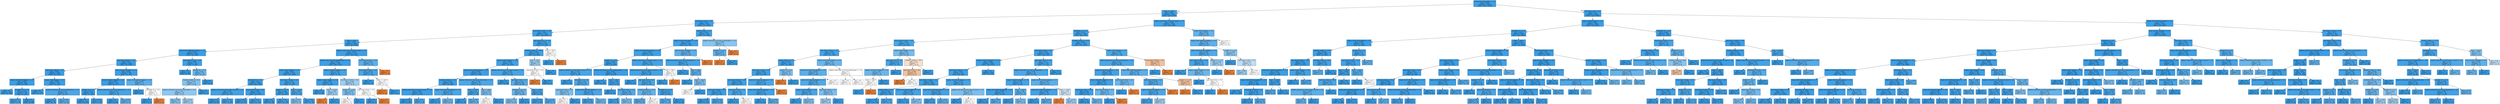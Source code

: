 digraph Tree {
node [shape=box, style="filled", color="black"] ;
0 [label="assessment_type_CMA <= 0.5\ngini = 0.039\nsamples = 13698\nvalue = [272, 13426]", fillcolor="#399de5fa"] ;
1 [label="date <= 145.0\ngini = 0.053\nsamples = 5077\nvalue = [139, 4938]", fillcolor="#399de5f8"] ;
0 -> 1 [labeldistance=2.5, labelangle=45, headlabel="True"] ;
2 [label="imd_band_0-10% <= 0.5\ngini = 0.04\nsamples = 3521\nvalue = [71, 3450]", fillcolor="#399de5fa"] ;
1 -> 2 ;
3 [label="imd_band_10-20% <= 0.5\ngini = 0.034\nsamples = 3118\nvalue = [54, 3064]", fillcolor="#399de5fb"] ;
2 -> 3 ;
4 [label="date <= 89.0\ngini = 0.027\nsamples = 2672\nvalue = [37, 2635]", fillcolor="#399de5fb"] ;
3 -> 4 ;
5 [label="region_West Midlands Region <= 0.5\ngini = 0.013\nsamples = 1357\nvalue = [9, 1348]", fillcolor="#399de5fd"] ;
4 -> 5 ;
6 [label="imd_band_30-40% <= 0.5\ngini = 0.01\nsamples = 1256\nvalue = [6, 1250]", fillcolor="#399de5fe"] ;
5 -> 6 ;
7 [label="imd_band_70-80% <= 0.5\ngini = 0.006\nsamples = 1076\nvalue = [3, 1073]", fillcolor="#399de5fe"] ;
6 -> 7 ;
8 [label="region_South West Region <= 0.5\ngini = 0.002\nsamples = 940\nvalue = [1, 939]", fillcolor="#399de5ff"] ;
7 -> 8 ;
9 [label="gini = 0.0\nsamples = 836\nvalue = [0, 836]", fillcolor="#399de5ff"] ;
8 -> 9 ;
10 [label="disability_N <= 0.5\ngini = 0.019\nsamples = 104\nvalue = [1, 103]", fillcolor="#399de5fd"] ;
8 -> 10 ;
11 [label="gini = 0.117\nsamples = 16\nvalue = [1, 15]", fillcolor="#399de5ee"] ;
10 -> 11 ;
12 [label="gini = 0.0\nsamples = 88\nvalue = [0, 88]", fillcolor="#399de5ff"] ;
10 -> 12 ;
13 [label="region_South Region <= 0.5\ngini = 0.029\nsamples = 136\nvalue = [2, 134]", fillcolor="#399de5fb"] ;
7 -> 13 ;
14 [label="gini = 0.0\nsamples = 111\nvalue = [0, 111]", fillcolor="#399de5ff"] ;
13 -> 14 ;
15 [label="highest_education_A Level or Equivalent <= 0.5\ngini = 0.147\nsamples = 25\nvalue = [2, 23]", fillcolor="#399de5e9"] ;
13 -> 15 ;
16 [label="gini = 0.0\nsamples = 11\nvalue = [0, 11]", fillcolor="#399de5ff"] ;
15 -> 16 ;
17 [label="gini = 0.245\nsamples = 14\nvalue = [2, 12]", fillcolor="#399de5d4"] ;
15 -> 17 ;
18 [label="num_of_prev_attempts <= 0.5\ngini = 0.033\nsamples = 180\nvalue = [3, 177]", fillcolor="#399de5fb"] ;
6 -> 18 ;
19 [label="region_Yorkshire Region <= 0.5\ngini = 0.023\nsamples = 173\nvalue = [2, 171]", fillcolor="#399de5fc"] ;
18 -> 19 ;
20 [label="gender_M <= 0.5\ngini = 0.013\nsamples = 157\nvalue = [1, 156]", fillcolor="#399de5fd"] ;
19 -> 20 ;
21 [label="gini = 0.0\nsamples = 127\nvalue = [0, 127]", fillcolor="#399de5ff"] ;
20 -> 21 ;
22 [label="gini = 0.064\nsamples = 30\nvalue = [1, 29]", fillcolor="#399de5f6"] ;
20 -> 22 ;
23 [label="highest_education_A Level or Equivalent <= 0.5\ngini = 0.117\nsamples = 16\nvalue = [1, 15]", fillcolor="#399de5ee"] ;
19 -> 23 ;
24 [label="gini = 0.0\nsamples = 10\nvalue = [0, 10]", fillcolor="#399de5ff"] ;
23 -> 24 ;
25 [label="gini = 0.278\nsamples = 6\nvalue = [1, 5]", fillcolor="#399de5cc"] ;
23 -> 25 ;
26 [label="region_East Anglian Region <= 0.5\ngini = 0.245\nsamples = 7\nvalue = [1, 6]", fillcolor="#399de5d4"] ;
18 -> 26 ;
27 [label="gini = 0.0\nsamples = 5\nvalue = [0, 5]", fillcolor="#399de5ff"] ;
26 -> 27 ;
28 [label="disability_N <= 0.5\ngini = 0.5\nsamples = 2\nvalue = [1, 1]", fillcolor="#e5813900"] ;
26 -> 28 ;
29 [label="gini = 0.0\nsamples = 1\nvalue = [0, 1]", fillcolor="#399de5ff"] ;
28 -> 29 ;
30 [label="gini = 0.0\nsamples = 1\nvalue = [1, 0]", fillcolor="#e58139ff"] ;
28 -> 30 ;
31 [label="imd_band_20-30% <= 0.5\ngini = 0.058\nsamples = 101\nvalue = [3, 98]", fillcolor="#399de5f7"] ;
5 -> 31 ;
32 [label="gini = 0.0\nsamples = 86\nvalue = [0, 86]", fillcolor="#399de5ff"] ;
31 -> 32 ;
33 [label="gender_M <= 0.5\ngini = 0.32\nsamples = 15\nvalue = [3, 12]", fillcolor="#399de5bf"] ;
31 -> 33 ;
34 [label="studied_credits <= 60.0\ngini = 0.397\nsamples = 11\nvalue = [3, 8]", fillcolor="#399de59f"] ;
33 -> 34 ;
35 [label="highest_education_A Level or Equivalent <= 0.5\ngini = 0.42\nsamples = 10\nvalue = [3, 7]", fillcolor="#399de592"] ;
34 -> 35 ;
36 [label="gini = 0.408\nsamples = 7\nvalue = [2, 5]", fillcolor="#399de599"] ;
35 -> 36 ;
37 [label="gini = 0.444\nsamples = 3\nvalue = [1, 2]", fillcolor="#399de57f"] ;
35 -> 37 ;
38 [label="gini = 0.0\nsamples = 1\nvalue = [0, 1]", fillcolor="#399de5ff"] ;
34 -> 38 ;
39 [label="gini = 0.0\nsamples = 4\nvalue = [0, 4]", fillcolor="#399de5ff"] ;
33 -> 39 ;
40 [label="highest_education_No Formal quals <= 0.5\ngini = 0.042\nsamples = 1315\nvalue = [28, 1287]", fillcolor="#399de5f9"] ;
4 -> 40 ;
41 [label="highest_education_HE Qualification <= 0.5\ngini = 0.039\nsamples = 1301\nvalue = [26, 1275]", fillcolor="#399de5fa"] ;
40 -> 41 ;
42 [label="region_South Region <= 0.5\ngini = 0.036\nsamples = 1246\nvalue = [23, 1223]", fillcolor="#399de5fa"] ;
41 -> 42 ;
43 [label="disability_N <= 0.5\ngini = 0.03\nsamples = 1056\nvalue = [16, 1040]", fillcolor="#399de5fb"] ;
42 -> 43 ;
44 [label="highest_education_Lower Than A Level <= 0.5\ngini = 0.08\nsamples = 143\nvalue = [6, 137]", fillcolor="#399de5f4"] ;
43 -> 44 ;
45 [label="gini = 0.0\nsamples = 42\nvalue = [0, 42]", fillcolor="#399de5ff"] ;
44 -> 45 ;
46 [label="gini = 0.112\nsamples = 101\nvalue = [6, 95]", fillcolor="#399de5ef"] ;
44 -> 46 ;
47 [label="imd_band_60-70% <= 0.5\ngini = 0.022\nsamples = 913\nvalue = [10, 903]", fillcolor="#399de5fc"] ;
43 -> 47 ;
48 [label="gini = 0.013\nsamples = 776\nvalue = [5, 771]", fillcolor="#399de5fd"] ;
47 -> 48 ;
49 [label="gini = 0.07\nsamples = 137\nvalue = [5, 132]", fillcolor="#399de5f5"] ;
47 -> 49 ;
50 [label="imd_band_70-80% <= 0.5\ngini = 0.071\nsamples = 190\nvalue = [7, 183]", fillcolor="#399de5f5"] ;
42 -> 50 ;
51 [label="gender_F <= 0.5\ngini = 0.058\nsamples = 166\nvalue = [5, 161]", fillcolor="#399de5f7"] ;
50 -> 51 ;
52 [label="gini = 0.0\nsamples = 28\nvalue = [0, 28]", fillcolor="#399de5ff"] ;
51 -> 52 ;
53 [label="gini = 0.07\nsamples = 138\nvalue = [5, 133]", fillcolor="#399de5f5"] ;
51 -> 53 ;
54 [label="date <= 120.5\ngini = 0.153\nsamples = 24\nvalue = [2, 22]", fillcolor="#399de5e8"] ;
50 -> 54 ;
55 [label="gini = 0.375\nsamples = 4\nvalue = [1, 3]", fillcolor="#399de5aa"] ;
54 -> 55 ;
56 [label="gini = 0.095\nsamples = 20\nvalue = [1, 19]", fillcolor="#399de5f2"] ;
54 -> 56 ;
57 [label="region_Yorkshire Region <= 0.5\ngini = 0.103\nsamples = 55\nvalue = [3, 52]", fillcolor="#399de5f0"] ;
41 -> 57 ;
58 [label="region_London Region <= 0.5\ngini = 0.04\nsamples = 49\nvalue = [1, 48]", fillcolor="#399de5fa"] ;
57 -> 58 ;
59 [label="gini = 0.0\nsamples = 46\nvalue = [0, 46]", fillcolor="#399de5ff"] ;
58 -> 59 ;
60 [label="date <= 120.5\ngini = 0.444\nsamples = 3\nvalue = [1, 2]", fillcolor="#399de57f"] ;
58 -> 60 ;
61 [label="gini = 0.0\nsamples = 1\nvalue = [1, 0]", fillcolor="#e58139ff"] ;
60 -> 61 ;
62 [label="gini = 0.0\nsamples = 2\nvalue = [0, 2]", fillcolor="#399de5ff"] ;
60 -> 62 ;
63 [label="imd_band_30-40% <= 0.5\ngini = 0.444\nsamples = 6\nvalue = [2, 4]", fillcolor="#399de57f"] ;
57 -> 63 ;
64 [label="gender_F <= 0.5\ngini = 0.375\nsamples = 4\nvalue = [1, 3]", fillcolor="#399de5aa"] ;
63 -> 64 ;
65 [label="gini = 0.5\nsamples = 2\nvalue = [1, 1]", fillcolor="#e5813900"] ;
64 -> 65 ;
66 [label="gini = 0.0\nsamples = 2\nvalue = [0, 2]", fillcolor="#399de5ff"] ;
64 -> 66 ;
67 [label="age_band_35-55 <= 0.5\ngini = 0.5\nsamples = 2\nvalue = [1, 1]", fillcolor="#e5813900"] ;
63 -> 67 ;
68 [label="gini = 0.0\nsamples = 1\nvalue = [0, 1]", fillcolor="#399de5ff"] ;
67 -> 68 ;
69 [label="gini = 0.0\nsamples = 1\nvalue = [1, 0]", fillcolor="#e58139ff"] ;
67 -> 69 ;
70 [label="imd_band_40-50% <= 0.5\ngini = 0.245\nsamples = 14\nvalue = [2, 12]", fillcolor="#399de5d4"] ;
40 -> 70 ;
71 [label="imd_band_50-60% <= 0.5\ngini = 0.142\nsamples = 13\nvalue = [1, 12]", fillcolor="#399de5ea"] ;
70 -> 71 ;
72 [label="gini = 0.0\nsamples = 11\nvalue = [0, 11]", fillcolor="#399de5ff"] ;
71 -> 72 ;
73 [label="date <= 120.5\ngini = 0.5\nsamples = 2\nvalue = [1, 1]", fillcolor="#e5813900"] ;
71 -> 73 ;
74 [label="gini = 0.0\nsamples = 1\nvalue = [1, 0]", fillcolor="#e58139ff"] ;
73 -> 74 ;
75 [label="gini = 0.0\nsamples = 1\nvalue = [0, 1]", fillcolor="#399de5ff"] ;
73 -> 75 ;
76 [label="gini = 0.0\nsamples = 1\nvalue = [1, 0]", fillcolor="#e58139ff"] ;
70 -> 76 ;
77 [label="age_band_55<= <= 0.5\ngini = 0.073\nsamples = 446\nvalue = [17, 429]", fillcolor="#399de5f5"] ;
3 -> 77 ;
78 [label="studied_credits <= 120.0\ngini = 0.069\nsamples = 444\nvalue = [16, 428]", fillcolor="#399de5f5"] ;
77 -> 78 ;
79 [label="region_London Region <= 0.5\ngini = 0.066\nsamples = 441\nvalue = [15, 426]", fillcolor="#399de5f6"] ;
78 -> 79 ;
80 [label="region_East Anglian Region <= 0.5\ngini = 0.042\nsamples = 323\nvalue = [7, 316]", fillcolor="#399de5f9"] ;
79 -> 80 ;
81 [label="studied_credits <= 37.5\ngini = 0.033\nsamples = 300\nvalue = [5, 295]", fillcolor="#399de5fb"] ;
80 -> 81 ;
82 [label="highest_education_No Formal quals <= 0.5\ngini = 0.022\nsamples = 273\nvalue = [3, 270]", fillcolor="#399de5fc"] ;
81 -> 82 ;
83 [label="gini = 0.015\nsamples = 263\nvalue = [2, 261]", fillcolor="#399de5fd"] ;
82 -> 83 ;
84 [label="gini = 0.18\nsamples = 10\nvalue = [1, 9]", fillcolor="#399de5e3"] ;
82 -> 84 ;
85 [label="region_North Western Region <= 0.5\ngini = 0.137\nsamples = 27\nvalue = [2, 25]", fillcolor="#399de5eb"] ;
81 -> 85 ;
86 [label="gini = 0.0\nsamples = 17\nvalue = [0, 17]", fillcolor="#399de5ff"] ;
85 -> 86 ;
87 [label="gini = 0.32\nsamples = 10\nvalue = [2, 8]", fillcolor="#399de5bf"] ;
85 -> 87 ;
88 [label="highest_education_A Level or Equivalent <= 0.5\ngini = 0.159\nsamples = 23\nvalue = [2, 21]", fillcolor="#399de5e7"] ;
80 -> 88 ;
89 [label="date <= 120.5\ngini = 0.1\nsamples = 19\nvalue = [1, 18]", fillcolor="#399de5f1"] ;
88 -> 89 ;
90 [label="gini = 0.0\nsamples = 13\nvalue = [0, 13]", fillcolor="#399de5ff"] ;
89 -> 90 ;
91 [label="gini = 0.278\nsamples = 6\nvalue = [1, 5]", fillcolor="#399de5cc"] ;
89 -> 91 ;
92 [label="date <= 89.0\ngini = 0.375\nsamples = 4\nvalue = [1, 3]", fillcolor="#399de5aa"] ;
88 -> 92 ;
93 [label="gini = 0.5\nsamples = 2\nvalue = [1, 1]", fillcolor="#e5813900"] ;
92 -> 93 ;
94 [label="gini = 0.0\nsamples = 2\nvalue = [0, 2]", fillcolor="#399de5ff"] ;
92 -> 94 ;
95 [label="highest_education_Lower Than A Level <= 0.5\ngini = 0.126\nsamples = 118\nvalue = [8, 110]", fillcolor="#399de5ec"] ;
79 -> 95 ;
96 [label="gini = 0.0\nsamples = 52\nvalue = [0, 52]", fillcolor="#399de5ff"] ;
95 -> 96 ;
97 [label="age_band_0-35 <= 0.5\ngini = 0.213\nsamples = 66\nvalue = [8, 58]", fillcolor="#399de5dc"] ;
95 -> 97 ;
98 [label="disability_Y <= 0.5\ngini = 0.305\nsamples = 32\nvalue = [6, 26]", fillcolor="#399de5c4"] ;
97 -> 98 ;
99 [label="gini = 0.375\nsamples = 24\nvalue = [6, 18]", fillcolor="#399de5aa"] ;
98 -> 99 ;
100 [label="gini = 0.0\nsamples = 8\nvalue = [0, 8]", fillcolor="#399de5ff"] ;
98 -> 100 ;
101 [label="date <= 120.5\ngini = 0.111\nsamples = 34\nvalue = [2, 32]", fillcolor="#399de5ef"] ;
97 -> 101 ;
102 [label="gini = 0.074\nsamples = 26\nvalue = [1, 25]", fillcolor="#399de5f5"] ;
101 -> 102 ;
103 [label="gini = 0.219\nsamples = 8\nvalue = [1, 7]", fillcolor="#399de5db"] ;
101 -> 103 ;
104 [label="date <= 92.5\ngini = 0.444\nsamples = 3\nvalue = [1, 2]", fillcolor="#399de57f"] ;
78 -> 104 ;
105 [label="age_band_35-55 <= 0.5\ngini = 0.5\nsamples = 2\nvalue = [1, 1]", fillcolor="#e5813900"] ;
104 -> 105 ;
106 [label="gini = 0.0\nsamples = 1\nvalue = [1, 0]", fillcolor="#e58139ff"] ;
105 -> 106 ;
107 [label="gini = 0.0\nsamples = 1\nvalue = [0, 1]", fillcolor="#399de5ff"] ;
105 -> 107 ;
108 [label="gini = 0.0\nsamples = 1\nvalue = [0, 1]", fillcolor="#399de5ff"] ;
104 -> 108 ;
109 [label="date <= 92.5\ngini = 0.5\nsamples = 2\nvalue = [1, 1]", fillcolor="#e5813900"] ;
77 -> 109 ;
110 [label="gini = 0.0\nsamples = 1\nvalue = [0, 1]", fillcolor="#399de5ff"] ;
109 -> 110 ;
111 [label="gini = 0.0\nsamples = 1\nvalue = [1, 0]", fillcolor="#e58139ff"] ;
109 -> 111 ;
112 [label="region_Wales <= 0.5\ngini = 0.081\nsamples = 403\nvalue = [17, 386]", fillcolor="#399de5f4"] ;
2 -> 112 ;
113 [label="region_South West Region <= 0.5\ngini = 0.073\nsamples = 396\nvalue = [15, 381]", fillcolor="#399de5f5"] ;
112 -> 113 ;
114 [label="region_North Western Region <= 0.5\ngini = 0.062\nsamples = 377\nvalue = [12, 365]", fillcolor="#399de5f7"] ;
113 -> 114 ;
115 [label="gender_F <= 0.5\ngini = 0.043\nsamples = 271\nvalue = [6, 265]", fillcolor="#399de5f9"] ;
114 -> 115 ;
116 [label="highest_education_Lower Than A Level <= 0.5\ngini = 0.115\nsamples = 49\nvalue = [3, 46]", fillcolor="#399de5ee"] ;
115 -> 116 ;
117 [label="gini = 0.0\nsamples = 19\nvalue = [0, 19]", fillcolor="#399de5ff"] ;
116 -> 117 ;
118 [label="disability_N <= 0.5\ngini = 0.18\nsamples = 30\nvalue = [3, 27]", fillcolor="#399de5e3"] ;
116 -> 118 ;
119 [label="age_band_35-55 <= 0.5\ngini = 0.375\nsamples = 4\nvalue = [1, 3]", fillcolor="#399de5aa"] ;
118 -> 119 ;
120 [label="gini = 0.5\nsamples = 2\nvalue = [1, 1]", fillcolor="#e5813900"] ;
119 -> 120 ;
121 [label="gini = 0.0\nsamples = 2\nvalue = [0, 2]", fillcolor="#399de5ff"] ;
119 -> 121 ;
122 [label="region_West Midlands Region <= 0.5\ngini = 0.142\nsamples = 26\nvalue = [2, 24]", fillcolor="#399de5ea"] ;
118 -> 122 ;
123 [label="gini = 0.091\nsamples = 21\nvalue = [1, 20]", fillcolor="#399de5f2"] ;
122 -> 123 ;
124 [label="gini = 0.32\nsamples = 5\nvalue = [1, 4]", fillcolor="#399de5bf"] ;
122 -> 124 ;
125 [label="highest_education_A Level or Equivalent <= 0.5\ngini = 0.027\nsamples = 222\nvalue = [3, 219]", fillcolor="#399de5fc"] ;
115 -> 125 ;
126 [label="gini = 0.0\nsamples = 161\nvalue = [0, 161]", fillcolor="#399de5ff"] ;
125 -> 126 ;
127 [label="date <= 89.0\ngini = 0.094\nsamples = 61\nvalue = [3, 58]", fillcolor="#399de5f2"] ;
125 -> 127 ;
128 [label="gini = 0.0\nsamples = 33\nvalue = [0, 33]", fillcolor="#399de5ff"] ;
127 -> 128 ;
129 [label="age_band_35-55 <= 0.5\ngini = 0.191\nsamples = 28\nvalue = [3, 25]", fillcolor="#399de5e0"] ;
127 -> 129 ;
130 [label="gini = 0.095\nsamples = 20\nvalue = [1, 19]", fillcolor="#399de5f2"] ;
129 -> 130 ;
131 [label="gini = 0.375\nsamples = 8\nvalue = [2, 6]", fillcolor="#399de5aa"] ;
129 -> 131 ;
132 [label="highest_education_No Formal quals <= 0.5\ngini = 0.107\nsamples = 106\nvalue = [6, 100]", fillcolor="#399de5f0"] ;
114 -> 132 ;
133 [label="highest_education_Lower Than A Level <= 0.5\ngini = 0.092\nsamples = 104\nvalue = [5, 99]", fillcolor="#399de5f2"] ;
132 -> 133 ;
134 [label="gini = 0.0\nsamples = 37\nvalue = [0, 37]", fillcolor="#399de5ff"] ;
133 -> 134 ;
135 [label="age_band_0-35 <= 0.5\ngini = 0.138\nsamples = 67\nvalue = [5, 62]", fillcolor="#399de5ea"] ;
133 -> 135 ;
136 [label="studied_credits <= 75.0\ngini = 0.291\nsamples = 17\nvalue = [3, 14]", fillcolor="#399de5c8"] ;
135 -> 136 ;
137 [label="gini = 0.231\nsamples = 15\nvalue = [2, 13]", fillcolor="#399de5d8"] ;
136 -> 137 ;
138 [label="gini = 0.5\nsamples = 2\nvalue = [1, 1]", fillcolor="#e5813900"] ;
136 -> 138 ;
139 [label="disability_N <= 0.5\ngini = 0.077\nsamples = 50\nvalue = [2, 48]", fillcolor="#399de5f4"] ;
135 -> 139 ;
140 [label="gini = 0.245\nsamples = 14\nvalue = [2, 12]", fillcolor="#399de5d4"] ;
139 -> 140 ;
141 [label="gini = 0.0\nsamples = 36\nvalue = [0, 36]", fillcolor="#399de5ff"] ;
139 -> 141 ;
142 [label="date <= 89.0\ngini = 0.5\nsamples = 2\nvalue = [1, 1]", fillcolor="#e5813900"] ;
132 -> 142 ;
143 [label="gini = 0.0\nsamples = 1\nvalue = [0, 1]", fillcolor="#399de5ff"] ;
142 -> 143 ;
144 [label="gini = 0.0\nsamples = 1\nvalue = [1, 0]", fillcolor="#e58139ff"] ;
142 -> 144 ;
145 [label="num_of_prev_attempts <= 0.5\ngini = 0.266\nsamples = 19\nvalue = [3, 16]", fillcolor="#399de5cf"] ;
113 -> 145 ;
146 [label="highest_education_A Level or Equivalent <= 0.5\ngini = 0.111\nsamples = 17\nvalue = [1, 16]", fillcolor="#399de5ef"] ;
145 -> 146 ;
147 [label="gini = 0.0\nsamples = 11\nvalue = [0, 11]", fillcolor="#399de5ff"] ;
146 -> 147 ;
148 [label="date <= 89.0\ngini = 0.278\nsamples = 6\nvalue = [1, 5]", fillcolor="#399de5cc"] ;
146 -> 148 ;
149 [label="gini = 0.0\nsamples = 2\nvalue = [0, 2]", fillcolor="#399de5ff"] ;
148 -> 149 ;
150 [label="date <= 120.5\ngini = 0.375\nsamples = 4\nvalue = [1, 3]", fillcolor="#399de5aa"] ;
148 -> 150 ;
151 [label="gini = 0.5\nsamples = 2\nvalue = [1, 1]", fillcolor="#e5813900"] ;
150 -> 151 ;
152 [label="gini = 0.0\nsamples = 2\nvalue = [0, 2]", fillcolor="#399de5ff"] ;
150 -> 152 ;
153 [label="gini = 0.0\nsamples = 2\nvalue = [2, 0]", fillcolor="#e58139ff"] ;
145 -> 153 ;
154 [label="highest_education_A Level or Equivalent <= 0.5\ngini = 0.408\nsamples = 7\nvalue = [2, 5]", fillcolor="#399de599"] ;
112 -> 154 ;
155 [label="gender_F <= 0.5\ngini = 0.278\nsamples = 6\nvalue = [1, 5]", fillcolor="#399de5cc"] ;
154 -> 155 ;
156 [label="gini = 0.0\nsamples = 1\nvalue = [1, 0]", fillcolor="#e58139ff"] ;
155 -> 156 ;
157 [label="gini = 0.0\nsamples = 5\nvalue = [0, 5]", fillcolor="#399de5ff"] ;
155 -> 157 ;
158 [label="gini = 0.0\nsamples = 1\nvalue = [1, 0]", fillcolor="#e58139ff"] ;
154 -> 158 ;
159 [label="highest_education_No Formal quals <= 0.5\ngini = 0.084\nsamples = 1556\nvalue = [68, 1488]", fillcolor="#399de5f3"] ;
1 -> 159 ;
160 [label="disability_N <= 0.5\ngini = 0.079\nsamples = 1528\nvalue = [63, 1465]", fillcolor="#399de5f4"] ;
159 -> 160 ;
161 [label="imd_band_90-100% <= 0.5\ngini = 0.136\nsamples = 218\nvalue = [16, 202]", fillcolor="#399de5eb"] ;
160 -> 161 ;
162 [label="imd_band_30-40% <= 0.5\ngini = 0.105\nsamples = 197\nvalue = [11, 186]", fillcolor="#399de5f0"] ;
161 -> 162 ;
163 [label="region_Wales <= 0.5\ngini = 0.067\nsamples = 172\nvalue = [6, 166]", fillcolor="#399de5f6"] ;
162 -> 163 ;
164 [label="imd_band_0-10% <= 0.5\ngini = 0.058\nsamples = 168\nvalue = [5, 163]", fillcolor="#399de5f7"] ;
163 -> 164 ;
165 [label="imd_band_80-90% <= 0.5\ngini = 0.042\nsamples = 140\nvalue = [3, 137]", fillcolor="#399de5f9"] ;
164 -> 165 ;
166 [label="imd_band_70-80% <= 0.5\ngini = 0.031\nsamples = 127\nvalue = [2, 125]", fillcolor="#399de5fb"] ;
165 -> 166 ;
167 [label="gini = 0.018\nsamples = 113\nvalue = [1, 112]", fillcolor="#399de5fd"] ;
166 -> 167 ;
168 [label="gini = 0.133\nsamples = 14\nvalue = [1, 13]", fillcolor="#399de5eb"] ;
166 -> 168 ;
169 [label="age_band_35-55 <= 0.5\ngini = 0.142\nsamples = 13\nvalue = [1, 12]", fillcolor="#399de5ea"] ;
165 -> 169 ;
170 [label="gini = 0.0\nsamples = 11\nvalue = [0, 11]", fillcolor="#399de5ff"] ;
169 -> 170 ;
171 [label="gini = 0.5\nsamples = 2\nvalue = [1, 1]", fillcolor="#e5813900"] ;
169 -> 171 ;
172 [label="region_East Anglian Region <= 0.5\ngini = 0.133\nsamples = 28\nvalue = [2, 26]", fillcolor="#399de5eb"] ;
164 -> 172 ;
173 [label="region_West Midlands Region <= 0.5\ngini = 0.071\nsamples = 27\nvalue = [1, 26]", fillcolor="#399de5f5"] ;
172 -> 173 ;
174 [label="gini = 0.0\nsamples = 20\nvalue = [0, 20]", fillcolor="#399de5ff"] ;
173 -> 174 ;
175 [label="gini = 0.245\nsamples = 7\nvalue = [1, 6]", fillcolor="#399de5d4"] ;
173 -> 175 ;
176 [label="gini = 0.0\nsamples = 1\nvalue = [1, 0]", fillcolor="#e58139ff"] ;
172 -> 176 ;
177 [label="gender_F <= 0.5\ngini = 0.375\nsamples = 4\nvalue = [1, 3]", fillcolor="#399de5aa"] ;
163 -> 177 ;
178 [label="gini = 0.0\nsamples = 1\nvalue = [1, 0]", fillcolor="#e58139ff"] ;
177 -> 178 ;
179 [label="gini = 0.0\nsamples = 3\nvalue = [0, 3]", fillcolor="#399de5ff"] ;
177 -> 179 ;
180 [label="region_South West Region <= 0.5\ngini = 0.32\nsamples = 25\nvalue = [5, 20]", fillcolor="#399de5bf"] ;
162 -> 180 ;
181 [label="region_North Western Region <= 0.5\ngini = 0.245\nsamples = 21\nvalue = [3, 18]", fillcolor="#399de5d4"] ;
180 -> 181 ;
182 [label="region_East Anglian Region <= 0.5\ngini = 0.188\nsamples = 19\nvalue = [2, 17]", fillcolor="#399de5e1"] ;
181 -> 182 ;
183 [label="region_London Region <= 0.5\ngini = 0.124\nsamples = 15\nvalue = [1, 14]", fillcolor="#399de5ed"] ;
182 -> 183 ;
184 [label="gini = 0.0\nsamples = 11\nvalue = [0, 11]", fillcolor="#399de5ff"] ;
183 -> 184 ;
185 [label="gini = 0.375\nsamples = 4\nvalue = [1, 3]", fillcolor="#399de5aa"] ;
183 -> 185 ;
186 [label="age_band_35-55 <= 0.5\ngini = 0.375\nsamples = 4\nvalue = [1, 3]", fillcolor="#399de5aa"] ;
182 -> 186 ;
187 [label="gini = 0.444\nsamples = 3\nvalue = [1, 2]", fillcolor="#399de57f"] ;
186 -> 187 ;
188 [label="gini = 0.0\nsamples = 1\nvalue = [0, 1]", fillcolor="#399de5ff"] ;
186 -> 188 ;
189 [label="gini = 0.5\nsamples = 2\nvalue = [1, 1]", fillcolor="#e5813900"] ;
181 -> 189 ;
190 [label="highest_education_A Level or Equivalent <= 0.5\ngini = 0.5\nsamples = 4\nvalue = [2, 2]", fillcolor="#e5813900"] ;
180 -> 190 ;
191 [label="gini = 0.5\nsamples = 2\nvalue = [1, 1]", fillcolor="#e5813900"] ;
190 -> 191 ;
192 [label="gini = 0.5\nsamples = 2\nvalue = [1, 1]", fillcolor="#e5813900"] ;
190 -> 192 ;
193 [label="region_South Region <= 0.5\ngini = 0.363\nsamples = 21\nvalue = [5, 16]", fillcolor="#399de5af"] ;
161 -> 193 ;
194 [label="age_band_0-35 <= 0.5\ngini = 0.133\nsamples = 14\nvalue = [1, 13]", fillcolor="#399de5eb"] ;
193 -> 194 ;
195 [label="region_South East Region <= 0.5\ngini = 0.32\nsamples = 5\nvalue = [1, 4]", fillcolor="#399de5bf"] ;
194 -> 195 ;
196 [label="date <= 169.5\ngini = 0.5\nsamples = 2\nvalue = [1, 1]", fillcolor="#e5813900"] ;
195 -> 196 ;
197 [label="gini = 0.0\nsamples = 1\nvalue = [0, 1]", fillcolor="#399de5ff"] ;
196 -> 197 ;
198 [label="gini = 0.0\nsamples = 1\nvalue = [1, 0]", fillcolor="#e58139ff"] ;
196 -> 198 ;
199 [label="gini = 0.0\nsamples = 3\nvalue = [0, 3]", fillcolor="#399de5ff"] ;
195 -> 199 ;
200 [label="gini = 0.0\nsamples = 9\nvalue = [0, 9]", fillcolor="#399de5ff"] ;
194 -> 200 ;
201 [label="studied_credits <= 35.0\ngini = 0.49\nsamples = 7\nvalue = [4, 3]", fillcolor="#e5813940"] ;
193 -> 201 ;
202 [label="age_band_35-55 <= 0.5\ngini = 0.444\nsamples = 6\nvalue = [4, 2]", fillcolor="#e581397f"] ;
201 -> 202 ;
203 [label="gini = 0.0\nsamples = 2\nvalue = [2, 0]", fillcolor="#e58139ff"] ;
202 -> 203 ;
204 [label="gini = 0.5\nsamples = 4\nvalue = [2, 2]", fillcolor="#e5813900"] ;
202 -> 204 ;
205 [label="gini = 0.0\nsamples = 1\nvalue = [0, 1]", fillcolor="#399de5ff"] ;
201 -> 205 ;
206 [label="studied_credits <= 37.5\ngini = 0.069\nsamples = 1310\nvalue = [47, 1263]", fillcolor="#399de5f6"] ;
160 -> 206 ;
207 [label="imd_band_0-10% <= 0.5\ngini = 0.058\nsamples = 1199\nvalue = [36, 1163]", fillcolor="#399de5f7"] ;
206 -> 207 ;
208 [label="region_South East Region <= 0.5\ngini = 0.052\nsamples = 1080\nvalue = [29, 1051]", fillcolor="#399de5f8"] ;
207 -> 208 ;
209 [label="imd_band_70-80% <= 0.5\ngini = 0.058\nsamples = 978\nvalue = [29, 949]", fillcolor="#399de5f7"] ;
208 -> 209 ;
210 [label="imd_band_10-20% <= 0.5\ngini = 0.052\nsamples = 890\nvalue = [24, 866]", fillcolor="#399de5f8"] ;
209 -> 210 ;
211 [label="region_Wales <= 0.5\ngini = 0.044\nsamples = 749\nvalue = [17, 732]", fillcolor="#399de5f9"] ;
210 -> 211 ;
212 [label="gini = 0.042\nsamples = 738\nvalue = [16, 722]", fillcolor="#399de5f9"] ;
211 -> 212 ;
213 [label="gini = 0.165\nsamples = 11\nvalue = [1, 10]", fillcolor="#399de5e6"] ;
211 -> 213 ;
214 [label="region_East Anglian Region <= 0.5\ngini = 0.094\nsamples = 141\nvalue = [7, 134]", fillcolor="#399de5f2"] ;
210 -> 214 ;
215 [label="gini = 0.072\nsamples = 134\nvalue = [5, 129]", fillcolor="#399de5f5"] ;
214 -> 215 ;
216 [label="gini = 0.408\nsamples = 7\nvalue = [2, 5]", fillcolor="#399de599"] ;
214 -> 216 ;
217 [label="region_South West Region <= 0.5\ngini = 0.107\nsamples = 88\nvalue = [5, 83]", fillcolor="#399de5f0"] ;
209 -> 217 ;
218 [label="region_East Midlands Region <= 0.5\ngini = 0.091\nsamples = 84\nvalue = [4, 80]", fillcolor="#399de5f2"] ;
217 -> 218 ;
219 [label="gini = 0.055\nsamples = 71\nvalue = [2, 69]", fillcolor="#399de5f8"] ;
218 -> 219 ;
220 [label="gini = 0.26\nsamples = 13\nvalue = [2, 11]", fillcolor="#399de5d1"] ;
218 -> 220 ;
221 [label="highest_education_Lower Than A Level <= 0.5\ngini = 0.375\nsamples = 4\nvalue = [1, 3]", fillcolor="#399de5aa"] ;
217 -> 221 ;
222 [label="gini = 0.0\nsamples = 2\nvalue = [0, 2]", fillcolor="#399de5ff"] ;
221 -> 222 ;
223 [label="gini = 0.5\nsamples = 2\nvalue = [1, 1]", fillcolor="#e5813900"] ;
221 -> 223 ;
224 [label="gini = 0.0\nsamples = 102\nvalue = [0, 102]", fillcolor="#399de5ff"] ;
208 -> 224 ;
225 [label="age_band_35-55 <= 0.5\ngini = 0.111\nsamples = 119\nvalue = [7, 112]", fillcolor="#399de5ef"] ;
207 -> 225 ;
226 [label="highest_education_A Level or Equivalent <= 0.5\ngini = 0.156\nsamples = 82\nvalue = [7, 75]", fillcolor="#399de5e7"] ;
225 -> 226 ;
227 [label="region_Yorkshire Region <= 0.5\ngini = 0.103\nsamples = 55\nvalue = [3, 52]", fillcolor="#399de5f0"] ;
226 -> 227 ;
228 [label="region_West Midlands Region <= 0.5\ngini = 0.046\nsamples = 42\nvalue = [1, 41]", fillcolor="#399de5f9"] ;
227 -> 228 ;
229 [label="gini = 0.0\nsamples = 35\nvalue = [0, 35]", fillcolor="#399de5ff"] ;
228 -> 229 ;
230 [label="gini = 0.245\nsamples = 7\nvalue = [1, 6]", fillcolor="#399de5d4"] ;
228 -> 230 ;
231 [label="date <= 169.5\ngini = 0.26\nsamples = 13\nvalue = [2, 11]", fillcolor="#399de5d1"] ;
227 -> 231 ;
232 [label="gini = 0.0\nsamples = 5\nvalue = [0, 5]", fillcolor="#399de5ff"] ;
231 -> 232 ;
233 [label="gini = 0.375\nsamples = 8\nvalue = [2, 6]", fillcolor="#399de5aa"] ;
231 -> 233 ;
234 [label="region_North Western Region <= 0.5\ngini = 0.252\nsamples = 27\nvalue = [4, 23]", fillcolor="#399de5d3"] ;
226 -> 234 ;
235 [label="region_West Midlands Region <= 0.5\ngini = 0.095\nsamples = 20\nvalue = [1, 19]", fillcolor="#399de5f2"] ;
234 -> 235 ;
236 [label="gini = 0.0\nsamples = 13\nvalue = [0, 13]", fillcolor="#399de5ff"] ;
235 -> 236 ;
237 [label="gini = 0.245\nsamples = 7\nvalue = [1, 6]", fillcolor="#399de5d4"] ;
235 -> 237 ;
238 [label="date <= 169.5\ngini = 0.49\nsamples = 7\nvalue = [3, 4]", fillcolor="#399de540"] ;
234 -> 238 ;
239 [label="gini = 0.0\nsamples = 1\nvalue = [1, 0]", fillcolor="#e58139ff"] ;
238 -> 239 ;
240 [label="gini = 0.444\nsamples = 6\nvalue = [2, 4]", fillcolor="#399de57f"] ;
238 -> 240 ;
241 [label="gini = 0.0\nsamples = 37\nvalue = [0, 37]", fillcolor="#399de5ff"] ;
225 -> 241 ;
242 [label="region_North Region <= 0.5\ngini = 0.179\nsamples = 111\nvalue = [11, 100]", fillcolor="#399de5e3"] ;
206 -> 242 ;
243 [label="highest_education_A Level or Equivalent <= 0.5\ngini = 0.153\nsamples = 108\nvalue = [9, 99]", fillcolor="#399de5e8"] ;
242 -> 243 ;
244 [label="region_South East Region <= 0.5\ngini = 0.084\nsamples = 68\nvalue = [3, 65]", fillcolor="#399de5f3"] ;
243 -> 244 ;
245 [label="region_Yorkshire Region <= 0.5\ngini = 0.061\nsamples = 63\nvalue = [2, 61]", fillcolor="#399de5f7"] ;
244 -> 245 ;
246 [label="imd_band_0-10% <= 0.5\ngini = 0.034\nsamples = 58\nvalue = [1, 57]", fillcolor="#399de5fb"] ;
245 -> 246 ;
247 [label="gini = 0.0\nsamples = 53\nvalue = [0, 53]", fillcolor="#399de5ff"] ;
246 -> 247 ;
248 [label="gini = 0.32\nsamples = 5\nvalue = [1, 4]", fillcolor="#399de5bf"] ;
246 -> 248 ;
249 [label="imd_band_40-50% <= 0.5\ngini = 0.32\nsamples = 5\nvalue = [1, 4]", fillcolor="#399de5bf"] ;
245 -> 249 ;
250 [label="gini = 0.0\nsamples = 4\nvalue = [0, 4]", fillcolor="#399de5ff"] ;
249 -> 250 ;
251 [label="gini = 0.0\nsamples = 1\nvalue = [1, 0]", fillcolor="#e58139ff"] ;
249 -> 251 ;
252 [label="imd_band_60-70% <= 0.5\ngini = 0.32\nsamples = 5\nvalue = [1, 4]", fillcolor="#399de5bf"] ;
244 -> 252 ;
253 [label="gini = 0.0\nsamples = 4\nvalue = [0, 4]", fillcolor="#399de5ff"] ;
252 -> 253 ;
254 [label="gini = 0.0\nsamples = 1\nvalue = [1, 0]", fillcolor="#e58139ff"] ;
252 -> 254 ;
255 [label="region_West Midlands Region <= 0.5\ngini = 0.255\nsamples = 40\nvalue = [6, 34]", fillcolor="#399de5d2"] ;
243 -> 255 ;
256 [label="imd_band_20-30% <= 0.5\ngini = 0.193\nsamples = 37\nvalue = [4, 33]", fillcolor="#399de5e0"] ;
255 -> 256 ;
257 [label="region_South West Region <= 0.5\ngini = 0.153\nsamples = 36\nvalue = [3, 33]", fillcolor="#399de5e8"] ;
256 -> 257 ;
258 [label="gini = 0.114\nsamples = 33\nvalue = [2, 31]", fillcolor="#399de5ef"] ;
257 -> 258 ;
259 [label="gini = 0.444\nsamples = 3\nvalue = [1, 2]", fillcolor="#399de57f"] ;
257 -> 259 ;
260 [label="gini = 0.0\nsamples = 1\nvalue = [1, 0]", fillcolor="#e58139ff"] ;
256 -> 260 ;
261 [label="gender_F <= 0.5\ngini = 0.444\nsamples = 3\nvalue = [2, 1]", fillcolor="#e581397f"] ;
255 -> 261 ;
262 [label="gini = 0.0\nsamples = 2\nvalue = [2, 0]", fillcolor="#e58139ff"] ;
261 -> 262 ;
263 [label="gini = 0.0\nsamples = 1\nvalue = [0, 1]", fillcolor="#399de5ff"] ;
261 -> 263 ;
264 [label="imd_band_30-40% <= 0.5\ngini = 0.444\nsamples = 3\nvalue = [2, 1]", fillcolor="#e581397f"] ;
242 -> 264 ;
265 [label="gini = 0.0\nsamples = 1\nvalue = [0, 1]", fillcolor="#399de5ff"] ;
264 -> 265 ;
266 [label="gini = 0.0\nsamples = 2\nvalue = [2, 0]", fillcolor="#e58139ff"] ;
264 -> 266 ;
267 [label="region_North Region <= 0.5\ngini = 0.293\nsamples = 28\nvalue = [5, 23]", fillcolor="#399de5c8"] ;
159 -> 267 ;
268 [label="region_West Midlands Region <= 0.5\ngini = 0.26\nsamples = 26\nvalue = [4, 22]", fillcolor="#399de5d1"] ;
267 -> 268 ;
269 [label="region_North Western Region <= 0.5\ngini = 0.188\nsamples = 19\nvalue = [2, 17]", fillcolor="#399de5e1"] ;
268 -> 269 ;
270 [label="imd_band_20-30% <= 0.5\ngini = 0.117\nsamples = 16\nvalue = [1, 15]", fillcolor="#399de5ee"] ;
269 -> 270 ;
271 [label="gini = 0.0\nsamples = 11\nvalue = [0, 11]", fillcolor="#399de5ff"] ;
270 -> 271 ;
272 [label="region_London Region <= 0.5\ngini = 0.32\nsamples = 5\nvalue = [1, 4]", fillcolor="#399de5bf"] ;
270 -> 272 ;
273 [label="gini = 0.0\nsamples = 3\nvalue = [0, 3]", fillcolor="#399de5ff"] ;
272 -> 273 ;
274 [label="age_band_0-35 <= 0.5\ngini = 0.5\nsamples = 2\nvalue = [1, 1]", fillcolor="#e5813900"] ;
272 -> 274 ;
275 [label="gini = 0.0\nsamples = 1\nvalue = [0, 1]", fillcolor="#399de5ff"] ;
274 -> 275 ;
276 [label="gini = 0.0\nsamples = 1\nvalue = [1, 0]", fillcolor="#e58139ff"] ;
274 -> 276 ;
277 [label="gender_F <= 0.5\ngini = 0.444\nsamples = 3\nvalue = [1, 2]", fillcolor="#399de57f"] ;
269 -> 277 ;
278 [label="gini = 0.0\nsamples = 2\nvalue = [0, 2]", fillcolor="#399de5ff"] ;
277 -> 278 ;
279 [label="gini = 0.0\nsamples = 1\nvalue = [1, 0]", fillcolor="#e58139ff"] ;
277 -> 279 ;
280 [label="gender_F <= 0.5\ngini = 0.408\nsamples = 7\nvalue = [2, 5]", fillcolor="#399de599"] ;
268 -> 280 ;
281 [label="gini = 0.0\nsamples = 2\nvalue = [0, 2]", fillcolor="#399de5ff"] ;
280 -> 281 ;
282 [label="imd_band_0-10% <= 0.5\ngini = 0.48\nsamples = 5\nvalue = [2, 3]", fillcolor="#399de555"] ;
280 -> 282 ;
283 [label="gini = 0.444\nsamples = 3\nvalue = [1, 2]", fillcolor="#399de57f"] ;
282 -> 283 ;
284 [label="gini = 0.5\nsamples = 2\nvalue = [1, 1]", fillcolor="#e5813900"] ;
282 -> 284 ;
285 [label="gini = 0.5\nsamples = 2\nvalue = [1, 1]", fillcolor="#e5813900"] ;
267 -> 285 ;
286 [label="age_band_0-35 <= 0.5\ngini = 0.03\nsamples = 8621\nvalue = [133, 8488]", fillcolor="#399de5fb"] ;
0 -> 286 [labeldistance=2.5, labelangle=-45, headlabel="False"] ;
287 [label="region_London Region <= 0.5\ngini = 0.021\nsamples = 3495\nvalue = [37, 3458]", fillcolor="#399de5fc"] ;
286 -> 287 ;
288 [label="disability_N <= 0.5\ngini = 0.017\nsamples = 2989\nvalue = [26, 2963]", fillcolor="#399de5fd"] ;
287 -> 288 ;
289 [label="region_South West Region <= 0.5\ngini = 0.033\nsamples = 415\nvalue = [7, 408]", fillcolor="#399de5fb"] ;
288 -> 289 ;
290 [label="studied_credits <= 37.5\ngini = 0.022\nsamples = 368\nvalue = [4, 364]", fillcolor="#399de5fc"] ;
289 -> 290 ;
291 [label="imd_band_50-60% <= 0.5\ngini = 0.017\nsamples = 348\nvalue = [3, 345]", fillcolor="#399de5fd"] ;
290 -> 291 ;
292 [label="region_East Midlands Region <= 0.5\ngini = 0.012\nsamples = 328\nvalue = [2, 326]", fillcolor="#399de5fd"] ;
291 -> 292 ;
293 [label="region_North Western Region <= 0.5\ngini = 0.007\nsamples = 297\nvalue = [1, 296]", fillcolor="#399de5fe"] ;
292 -> 293 ;
294 [label="gini = 0.0\nsamples = 255\nvalue = [0, 255]", fillcolor="#399de5ff"] ;
293 -> 294 ;
295 [label="imd_band_30-40% <= 0.5\ngini = 0.046\nsamples = 42\nvalue = [1, 41]", fillcolor="#399de5f9"] ;
293 -> 295 ;
296 [label="gini = 0.0\nsamples = 34\nvalue = [0, 34]", fillcolor="#399de5ff"] ;
295 -> 296 ;
297 [label="gini = 0.219\nsamples = 8\nvalue = [1, 7]", fillcolor="#399de5db"] ;
295 -> 297 ;
298 [label="date <= 225.5\ngini = 0.062\nsamples = 31\nvalue = [1, 30]", fillcolor="#399de5f6"] ;
292 -> 298 ;
299 [label="gini = 0.198\nsamples = 9\nvalue = [1, 8]", fillcolor="#399de5df"] ;
298 -> 299 ;
300 [label="gini = 0.0\nsamples = 22\nvalue = [0, 22]", fillcolor="#399de5ff"] ;
298 -> 300 ;
301 [label="region_South Region <= 0.5\ngini = 0.095\nsamples = 20\nvalue = [1, 19]", fillcolor="#399de5f2"] ;
291 -> 301 ;
302 [label="gini = 0.0\nsamples = 11\nvalue = [0, 11]", fillcolor="#399de5ff"] ;
301 -> 302 ;
303 [label="gini = 0.198\nsamples = 9\nvalue = [1, 8]", fillcolor="#399de5df"] ;
301 -> 303 ;
304 [label="studied_credits <= 52.5\ngini = 0.095\nsamples = 20\nvalue = [1, 19]", fillcolor="#399de5f2"] ;
290 -> 304 ;
305 [label="gini = 0.278\nsamples = 6\nvalue = [1, 5]", fillcolor="#399de5cc"] ;
304 -> 305 ;
306 [label="gini = 0.0\nsamples = 14\nvalue = [0, 14]", fillcolor="#399de5ff"] ;
304 -> 306 ;
307 [label="gender_M <= 0.5\ngini = 0.12\nsamples = 47\nvalue = [3, 44]", fillcolor="#399de5ee"] ;
289 -> 307 ;
308 [label="imd_band_60-70% <= 0.5\ngini = 0.093\nsamples = 41\nvalue = [2, 39]", fillcolor="#399de5f2"] ;
307 -> 308 ;
309 [label="date <= 225.5\ngini = 0.059\nsamples = 33\nvalue = [1, 32]", fillcolor="#399de5f7"] ;
308 -> 309 ;
310 [label="studied_credits <= 45.0\ngini = 0.153\nsamples = 12\nvalue = [1, 11]", fillcolor="#399de5e8"] ;
309 -> 310 ;
311 [label="highest_education_Lower Than A Level <= 0.5\ngini = 0.245\nsamples = 7\nvalue = [1, 6]", fillcolor="#399de5d4"] ;
310 -> 311 ;
312 [label="gini = 0.278\nsamples = 6\nvalue = [1, 5]", fillcolor="#399de5cc"] ;
311 -> 312 ;
313 [label="gini = 0.0\nsamples = 1\nvalue = [0, 1]", fillcolor="#399de5ff"] ;
311 -> 313 ;
314 [label="gini = 0.0\nsamples = 5\nvalue = [0, 5]", fillcolor="#399de5ff"] ;
310 -> 314 ;
315 [label="gini = 0.0\nsamples = 21\nvalue = [0, 21]", fillcolor="#399de5ff"] ;
309 -> 315 ;
316 [label="date <= 225.5\ngini = 0.219\nsamples = 8\nvalue = [1, 7]", fillcolor="#399de5db"] ;
308 -> 316 ;
317 [label="gini = 0.0\nsamples = 6\nvalue = [0, 6]", fillcolor="#399de5ff"] ;
316 -> 317 ;
318 [label="gini = 0.5\nsamples = 2\nvalue = [1, 1]", fillcolor="#e5813900"] ;
316 -> 318 ;
319 [label="gini = 0.278\nsamples = 6\nvalue = [1, 5]", fillcolor="#399de5cc"] ;
307 -> 319 ;
320 [label="date <= 225.5\ngini = 0.015\nsamples = 2574\nvalue = [19, 2555]", fillcolor="#399de5fd"] ;
288 -> 320 ;
321 [label="region_Yorkshire Region <= 0.5\ngini = 0.023\nsamples = 856\nvalue = [10, 846]", fillcolor="#399de5fc"] ;
320 -> 321 ;
322 [label="imd_band_40-50% <= 0.5\ngini = 0.018\nsamples = 782\nvalue = [7, 775]", fillcolor="#399de5fd"] ;
321 -> 322 ;
323 [label="imd_band_0-10% <= 0.5\ngini = 0.011\nsamples = 712\nvalue = [4, 708]", fillcolor="#399de5fe"] ;
322 -> 323 ;
324 [label="studied_credits <= 75.0\ngini = 0.006\nsamples = 647\nvalue = [2, 645]", fillcolor="#399de5fe"] ;
323 -> 324 ;
325 [label="region_East Midlands Region <= 0.5\ngini = 0.003\nsamples = 630\nvalue = [1, 629]", fillcolor="#399de5ff"] ;
324 -> 325 ;
326 [label="gini = 0.0\nsamples = 558\nvalue = [0, 558]", fillcolor="#399de5ff"] ;
325 -> 326 ;
327 [label="gini = 0.027\nsamples = 72\nvalue = [1, 71]", fillcolor="#399de5fb"] ;
325 -> 327 ;
328 [label="imd_band_30-40% <= 0.5\ngini = 0.111\nsamples = 17\nvalue = [1, 16]", fillcolor="#399de5ef"] ;
324 -> 328 ;
329 [label="gini = 0.0\nsamples = 11\nvalue = [0, 11]", fillcolor="#399de5ff"] ;
328 -> 329 ;
330 [label="gini = 0.278\nsamples = 6\nvalue = [1, 5]", fillcolor="#399de5cc"] ;
328 -> 330 ;
331 [label="region_North Western Region <= 0.5\ngini = 0.06\nsamples = 65\nvalue = [2, 63]", fillcolor="#399de5f7"] ;
323 -> 331 ;
332 [label="highest_education_A Level or Equivalent <= 0.5\ngini = 0.087\nsamples = 44\nvalue = [2, 42]", fillcolor="#399de5f3"] ;
331 -> 332 ;
333 [label="gini = 0.102\nsamples = 37\nvalue = [2, 35]", fillcolor="#399de5f0"] ;
332 -> 333 ;
334 [label="gini = 0.0\nsamples = 7\nvalue = [0, 7]", fillcolor="#399de5ff"] ;
332 -> 334 ;
335 [label="gini = 0.0\nsamples = 21\nvalue = [0, 21]", fillcolor="#399de5ff"] ;
331 -> 335 ;
336 [label="region_South Region <= 0.5\ngini = 0.082\nsamples = 70\nvalue = [3, 67]", fillcolor="#399de5f4"] ;
322 -> 336 ;
337 [label="region_East Midlands Region <= 0.5\ngini = 0.036\nsamples = 55\nvalue = [1, 54]", fillcolor="#399de5fa"] ;
336 -> 337 ;
338 [label="gini = 0.0\nsamples = 44\nvalue = [0, 44]", fillcolor="#399de5ff"] ;
337 -> 338 ;
339 [label="gini = 0.165\nsamples = 11\nvalue = [1, 10]", fillcolor="#399de5e6"] ;
337 -> 339 ;
340 [label="gini = 0.231\nsamples = 15\nvalue = [2, 13]", fillcolor="#399de5d8"] ;
336 -> 340 ;
341 [label="imd_band_10-20% <= 0.5\ngini = 0.078\nsamples = 74\nvalue = [3, 71]", fillcolor="#399de5f4"] ;
321 -> 341 ;
342 [label="highest_education_A Level or Equivalent <= 0.5\ngini = 0.056\nsamples = 69\nvalue = [2, 67]", fillcolor="#399de5f7"] ;
341 -> 342 ;
343 [label="gender_F <= 0.5\ngini = 0.1\nsamples = 38\nvalue = [2, 36]", fillcolor="#399de5f1"] ;
342 -> 343 ;
344 [label="gini = 0.0\nsamples = 12\nvalue = [0, 12]", fillcolor="#399de5ff"] ;
343 -> 344 ;
345 [label="imd_band_80-90% <= 0.5\ngini = 0.142\nsamples = 26\nvalue = [2, 24]", fillcolor="#399de5ea"] ;
343 -> 345 ;
346 [label="gini = 0.198\nsamples = 18\nvalue = [2, 16]", fillcolor="#399de5df"] ;
345 -> 346 ;
347 [label="gini = 0.0\nsamples = 8\nvalue = [0, 8]", fillcolor="#399de5ff"] ;
345 -> 347 ;
348 [label="gini = 0.0\nsamples = 31\nvalue = [0, 31]", fillcolor="#399de5ff"] ;
342 -> 348 ;
349 [label="gini = 0.32\nsamples = 5\nvalue = [1, 4]", fillcolor="#399de5bf"] ;
341 -> 349 ;
350 [label="imd_band_20-30% <= 0.5\ngini = 0.01\nsamples = 1718\nvalue = [9, 1709]", fillcolor="#399de5fe"] ;
320 -> 350 ;
351 [label="num_of_prev_attempts <= 0.5\ngini = 0.006\nsamples = 1542\nvalue = [5, 1537]", fillcolor="#399de5fe"] ;
350 -> 351 ;
352 [label="region_Wales <= 0.5\ngini = 0.005\nsamples = 1502\nvalue = [4, 1498]", fillcolor="#399de5fe"] ;
351 -> 352 ;
353 [label="region_South West Region <= 0.5\ngini = 0.004\nsamples = 1443\nvalue = [3, 1440]", fillcolor="#399de5fe"] ;
352 -> 353 ;
354 [label="imd_band_30-40% <= 0.5\ngini = 0.003\nsamples = 1319\nvalue = [2, 1317]", fillcolor="#399de5ff"] ;
353 -> 354 ;
355 [label="gini = 0.002\nsamples = 1175\nvalue = [1, 1174]", fillcolor="#399de5ff"] ;
354 -> 355 ;
356 [label="gini = 0.014\nsamples = 144\nvalue = [1, 143]", fillcolor="#399de5fd"] ;
354 -> 356 ;
357 [label="imd_band_40-50% <= 0.5\ngini = 0.016\nsamples = 124\nvalue = [1, 123]", fillcolor="#399de5fd"] ;
353 -> 357 ;
358 [label="gini = 0.0\nsamples = 98\nvalue = [0, 98]", fillcolor="#399de5ff"] ;
357 -> 358 ;
359 [label="gini = 0.074\nsamples = 26\nvalue = [1, 25]", fillcolor="#399de5f5"] ;
357 -> 359 ;
360 [label="imd_band_60-70% <= 0.5\ngini = 0.033\nsamples = 59\nvalue = [1, 58]", fillcolor="#399de5fb"] ;
352 -> 360 ;
361 [label="gini = 0.0\nsamples = 50\nvalue = [0, 50]", fillcolor="#399de5ff"] ;
360 -> 361 ;
362 [label="gini = 0.198\nsamples = 9\nvalue = [1, 8]", fillcolor="#399de5df"] ;
360 -> 362 ;
363 [label="imd_band_90-100% <= 0.5\ngini = 0.049\nsamples = 40\nvalue = [1, 39]", fillcolor="#399de5f8"] ;
351 -> 363 ;
364 [label="gini = 0.0\nsamples = 30\nvalue = [0, 30]", fillcolor="#399de5ff"] ;
363 -> 364 ;
365 [label="highest_education_Lower Than A Level <= 0.5\ngini = 0.18\nsamples = 10\nvalue = [1, 9]", fillcolor="#399de5e3"] ;
363 -> 365 ;
366 [label="gini = 0.0\nsamples = 5\nvalue = [0, 5]", fillcolor="#399de5ff"] ;
365 -> 366 ;
367 [label="gini = 0.32\nsamples = 5\nvalue = [1, 4]", fillcolor="#399de5bf"] ;
365 -> 367 ;
368 [label="region_South Region <= 0.5\ngini = 0.044\nsamples = 176\nvalue = [4, 172]", fillcolor="#399de5f9"] ;
350 -> 368 ;
369 [label="region_South East Region <= 0.5\ngini = 0.012\nsamples = 160\nvalue = [1, 159]", fillcolor="#399de5fd"] ;
368 -> 369 ;
370 [label="gini = 0.0\nsamples = 155\nvalue = [0, 155]", fillcolor="#399de5ff"] ;
369 -> 370 ;
371 [label="gini = 0.32\nsamples = 5\nvalue = [1, 4]", fillcolor="#399de5bf"] ;
369 -> 371 ;
372 [label="highest_education_Lower Than A Level <= 0.5\ngini = 0.305\nsamples = 16\nvalue = [3, 13]", fillcolor="#399de5c4"] ;
368 -> 372 ;
373 [label="gini = 0.32\nsamples = 5\nvalue = [1, 4]", fillcolor="#399de5bf"] ;
372 -> 373 ;
374 [label="gini = 0.298\nsamples = 11\nvalue = [2, 9]", fillcolor="#399de5c6"] ;
372 -> 374 ;
375 [label="disability_N <= 0.5\ngini = 0.043\nsamples = 506\nvalue = [11, 495]", fillcolor="#399de5f9"] ;
287 -> 375 ;
376 [label="imd_band_30-40% <= 0.5\ngini = 0.117\nsamples = 48\nvalue = [3, 45]", fillcolor="#399de5ee"] ;
375 -> 376 ;
377 [label="studied_credits <= 45.0\ngini = 0.054\nsamples = 36\nvalue = [1, 35]", fillcolor="#399de5f8"] ;
376 -> 377 ;
378 [label="gini = 0.0\nsamples = 27\nvalue = [0, 27]", fillcolor="#399de5ff"] ;
377 -> 378 ;
379 [label="highest_education_Lower Than A Level <= 0.5\ngini = 0.198\nsamples = 9\nvalue = [1, 8]", fillcolor="#399de5df"] ;
377 -> 379 ;
380 [label="gini = 0.32\nsamples = 5\nvalue = [1, 4]", fillcolor="#399de5bf"] ;
379 -> 380 ;
381 [label="gini = 0.0\nsamples = 4\nvalue = [0, 4]", fillcolor="#399de5ff"] ;
379 -> 381 ;
382 [label="gender_M <= 0.5\ngini = 0.278\nsamples = 12\nvalue = [2, 10]", fillcolor="#399de5cc"] ;
376 -> 382 ;
383 [label="studied_credits <= 45.0\ngini = 0.408\nsamples = 7\nvalue = [2, 5]", fillcolor="#399de599"] ;
382 -> 383 ;
384 [label="gini = 0.444\nsamples = 3\nvalue = [2, 1]", fillcolor="#e581397f"] ;
383 -> 384 ;
385 [label="gini = 0.0\nsamples = 4\nvalue = [0, 4]", fillcolor="#399de5ff"] ;
383 -> 385 ;
386 [label="gini = 0.0\nsamples = 5\nvalue = [0, 5]", fillcolor="#399de5ff"] ;
382 -> 386 ;
387 [label="imd_band_70-80% <= 0.5\ngini = 0.034\nsamples = 458\nvalue = [8, 450]", fillcolor="#399de5fa"] ;
375 -> 387 ;
388 [label="studied_credits <= 52.5\ngini = 0.027\nsamples = 431\nvalue = [6, 425]", fillcolor="#399de5fb"] ;
387 -> 388 ;
389 [label="highest_education_Lower Than A Level <= 0.5\ngini = 0.02\nsamples = 392\nvalue = [4, 388]", fillcolor="#399de5fc"] ;
388 -> 389 ;
390 [label="gini = 0.0\nsamples = 193\nvalue = [0, 193]", fillcolor="#399de5ff"] ;
389 -> 390 ;
391 [label="date <= 225.5\ngini = 0.039\nsamples = 199\nvalue = [4, 195]", fillcolor="#399de5fa"] ;
389 -> 391 ;
392 [label="imd_band_10-20% <= 0.5\ngini = 0.078\nsamples = 49\nvalue = [2, 47]", fillcolor="#399de5f4"] ;
391 -> 392 ;
393 [label="imd_band_30-40% <= 0.5\ngini = 0.056\nsamples = 35\nvalue = [1, 34]", fillcolor="#399de5f8"] ;
392 -> 393 ;
394 [label="gini = 0.0\nsamples = 18\nvalue = [0, 18]", fillcolor="#399de5ff"] ;
393 -> 394 ;
395 [label="gini = 0.111\nsamples = 17\nvalue = [1, 16]", fillcolor="#399de5ef"] ;
393 -> 395 ;
396 [label="gender_M <= 0.5\ngini = 0.133\nsamples = 14\nvalue = [1, 13]", fillcolor="#399de5eb"] ;
392 -> 396 ;
397 [label="gini = 0.0\nsamples = 4\nvalue = [0, 4]", fillcolor="#399de5ff"] ;
396 -> 397 ;
398 [label="gini = 0.18\nsamples = 10\nvalue = [1, 9]", fillcolor="#399de5e3"] ;
396 -> 398 ;
399 [label="imd_band_40-50% <= 0.5\ngini = 0.026\nsamples = 150\nvalue = [2, 148]", fillcolor="#399de5fc"] ;
391 -> 399 ;
400 [label="imd_band_10-20% <= 0.5\ngini = 0.016\nsamples = 123\nvalue = [1, 122]", fillcolor="#399de5fd"] ;
399 -> 400 ;
401 [label="gini = 0.0\nsamples = 83\nvalue = [0, 83]", fillcolor="#399de5ff"] ;
400 -> 401 ;
402 [label="gini = 0.049\nsamples = 40\nvalue = [1, 39]", fillcolor="#399de5f8"] ;
400 -> 402 ;
403 [label="gini = 0.071\nsamples = 27\nvalue = [1, 26]", fillcolor="#399de5f5"] ;
399 -> 403 ;
404 [label="highest_education_A Level or Equivalent <= 0.5\ngini = 0.097\nsamples = 39\nvalue = [2, 37]", fillcolor="#399de5f1"] ;
388 -> 404 ;
405 [label="gini = 0.0\nsamples = 23\nvalue = [0, 23]", fillcolor="#399de5ff"] ;
404 -> 405 ;
406 [label="imd_band_60-70% <= 0.5\ngini = 0.219\nsamples = 16\nvalue = [2, 14]", fillcolor="#399de5db"] ;
404 -> 406 ;
407 [label="gender_F <= 0.5\ngini = 0.278\nsamples = 12\nvalue = [2, 10]", fillcolor="#399de5cc"] ;
406 -> 407 ;
408 [label="gini = 0.0\nsamples = 3\nvalue = [0, 3]", fillcolor="#399de5ff"] ;
407 -> 408 ;
409 [label="imd_band_10-20% <= 0.5\ngini = 0.346\nsamples = 9\nvalue = [2, 7]", fillcolor="#399de5b6"] ;
407 -> 409 ;
410 [label="gini = 0.375\nsamples = 4\nvalue = [1, 3]", fillcolor="#399de5aa"] ;
409 -> 410 ;
411 [label="gini = 0.32\nsamples = 5\nvalue = [1, 4]", fillcolor="#399de5bf"] ;
409 -> 411 ;
412 [label="gini = 0.0\nsamples = 4\nvalue = [0, 4]", fillcolor="#399de5ff"] ;
406 -> 412 ;
413 [label="date <= 225.5\ngini = 0.137\nsamples = 27\nvalue = [2, 25]", fillcolor="#399de5eb"] ;
387 -> 413 ;
414 [label="gini = 0.0\nsamples = 11\nvalue = [0, 11]", fillcolor="#399de5ff"] ;
413 -> 414 ;
415 [label="highest_education_A Level or Equivalent <= 0.5\ngini = 0.219\nsamples = 16\nvalue = [2, 14]", fillcolor="#399de5db"] ;
413 -> 415 ;
416 [label="gini = 0.0\nsamples = 5\nvalue = [0, 5]", fillcolor="#399de5ff"] ;
415 -> 416 ;
417 [label="gini = 0.298\nsamples = 11\nvalue = [2, 9]", fillcolor="#399de5c6"] ;
415 -> 417 ;
418 [label="region_North Western Region <= 0.5\ngini = 0.037\nsamples = 5126\nvalue = [96, 5030]", fillcolor="#399de5fa"] ;
286 -> 418 ;
419 [label="num_of_prev_attempts <= 0.5\ngini = 0.032\nsamples = 4624\nvalue = [76, 4548]", fillcolor="#399de5fb"] ;
418 -> 419 ;
420 [label="gender_M <= 0.5\ngini = 0.031\nsamples = 4487\nvalue = [70, 4417]", fillcolor="#399de5fb"] ;
419 -> 420 ;
421 [label="imd_band_40-50% <= 0.5\ngini = 0.035\nsamples = 3691\nvalue = [65, 3626]", fillcolor="#399de5fa"] ;
420 -> 421 ;
422 [label="region_South East Region <= 0.5\ngini = 0.031\nsamples = 3258\nvalue = [52, 3206]", fillcolor="#399de5fb"] ;
421 -> 422 ;
423 [label="highest_education_No Formal quals <= 0.5\ngini = 0.029\nsamples = 2953\nvalue = [43, 2910]", fillcolor="#399de5fb"] ;
422 -> 423 ;
424 [label="region_West Midlands Region <= 0.5\ngini = 0.028\nsamples = 2862\nvalue = [40, 2822]", fillcolor="#399de5fb"] ;
423 -> 424 ;
425 [label="imd_band_50-60% <= 0.5\ngini = 0.03\nsamples = 2531\nvalue = [39, 2492]", fillcolor="#399de5fb"] ;
424 -> 425 ;
426 [label="gini = 0.028\nsamples = 2212\nvalue = [31, 2181]", fillcolor="#399de5fb"] ;
425 -> 426 ;
427 [label="gini = 0.049\nsamples = 319\nvalue = [8, 311]", fillcolor="#399de5f8"] ;
425 -> 427 ;
428 [label="imd_band_60-70% <= 0.5\ngini = 0.006\nsamples = 331\nvalue = [1, 330]", fillcolor="#399de5fe"] ;
424 -> 428 ;
429 [label="gini = 0.0\nsamples = 296\nvalue = [0, 296]", fillcolor="#399de5ff"] ;
428 -> 429 ;
430 [label="gini = 0.056\nsamples = 35\nvalue = [1, 34]", fillcolor="#399de5f8"] ;
428 -> 430 ;
431 [label="region_East Anglian Region <= 0.5\ngini = 0.064\nsamples = 91\nvalue = [3, 88]", fillcolor="#399de5f6"] ;
423 -> 431 ;
432 [label="region_West Midlands Region <= 0.5\ngini = 0.028\nsamples = 70\nvalue = [1, 69]", fillcolor="#399de5fb"] ;
431 -> 432 ;
433 [label="gini = 0.0\nsamples = 49\nvalue = [0, 49]", fillcolor="#399de5ff"] ;
432 -> 433 ;
434 [label="gini = 0.091\nsamples = 21\nvalue = [1, 20]", fillcolor="#399de5f2"] ;
432 -> 434 ;
435 [label="imd_band_10-20% <= 0.5\ngini = 0.172\nsamples = 21\nvalue = [2, 19]", fillcolor="#399de5e4"] ;
431 -> 435 ;
436 [label="gini = 0.231\nsamples = 15\nvalue = [2, 13]", fillcolor="#399de5d8"] ;
435 -> 436 ;
437 [label="gini = 0.0\nsamples = 6\nvalue = [0, 6]", fillcolor="#399de5ff"] ;
435 -> 437 ;
438 [label="imd_band_0-10% <= 0.5\ngini = 0.057\nsamples = 305\nvalue = [9, 296]", fillcolor="#399de5f7"] ;
422 -> 438 ;
439 [label="imd_band_60-70% <= 0.5\ngini = 0.052\nsamples = 298\nvalue = [8, 290]", fillcolor="#399de5f8"] ;
438 -> 439 ;
440 [label="imd_band_20-30% <= 0.5\ngini = 0.04\nsamples = 246\nvalue = [5, 241]", fillcolor="#399de5fa"] ;
439 -> 440 ;
441 [label="gini = 0.028\nsamples = 212\nvalue = [3, 209]", fillcolor="#399de5fb"] ;
440 -> 441 ;
442 [label="gini = 0.111\nsamples = 34\nvalue = [2, 32]", fillcolor="#399de5ef"] ;
440 -> 442 ;
443 [label="date <= 225.5\ngini = 0.109\nsamples = 52\nvalue = [3, 49]", fillcolor="#399de5ef"] ;
439 -> 443 ;
444 [label="gini = 0.0\nsamples = 16\nvalue = [0, 16]", fillcolor="#399de5ff"] ;
443 -> 444 ;
445 [label="gini = 0.153\nsamples = 36\nvalue = [3, 33]", fillcolor="#399de5e8"] ;
443 -> 445 ;
446 [label="gini = 0.245\nsamples = 7\nvalue = [1, 6]", fillcolor="#399de5d4"] ;
438 -> 446 ;
447 [label="region_South Region <= 0.5\ngini = 0.058\nsamples = 433\nvalue = [13, 420]", fillcolor="#399de5f7"] ;
421 -> 447 ;
448 [label="region_North Region <= 0.5\ngini = 0.038\nsamples = 361\nvalue = [7, 354]", fillcolor="#399de5fa"] ;
447 -> 448 ;
449 [label="region_West Midlands Region <= 0.5\ngini = 0.034\nsamples = 351\nvalue = [6, 345]", fillcolor="#399de5fb"] ;
448 -> 449 ;
450 [label="region_East Anglian Region <= 0.5\ngini = 0.025\nsamples = 315\nvalue = [4, 311]", fillcolor="#399de5fc"] ;
449 -> 450 ;
451 [label="gini = 0.008\nsamples = 235\nvalue = [1, 234]", fillcolor="#399de5fe"] ;
450 -> 451 ;
452 [label="gini = 0.072\nsamples = 80\nvalue = [3, 77]", fillcolor="#399de5f5"] ;
450 -> 452 ;
453 [label="date <= 225.5\ngini = 0.105\nsamples = 36\nvalue = [2, 34]", fillcolor="#399de5f0"] ;
449 -> 453 ;
454 [label="gini = 0.0\nsamples = 11\nvalue = [0, 11]", fillcolor="#399de5ff"] ;
453 -> 454 ;
455 [label="gini = 0.147\nsamples = 25\nvalue = [2, 23]", fillcolor="#399de5e9"] ;
453 -> 455 ;
456 [label="date <= 225.5\ngini = 0.18\nsamples = 10\nvalue = [1, 9]", fillcolor="#399de5e3"] ;
448 -> 456 ;
457 [label="gini = 0.198\nsamples = 9\nvalue = [1, 8]", fillcolor="#399de5df"] ;
456 -> 457 ;
458 [label="gini = 0.0\nsamples = 1\nvalue = [0, 1]", fillcolor="#399de5ff"] ;
456 -> 458 ;
459 [label="disability_Y <= 0.5\ngini = 0.153\nsamples = 72\nvalue = [6, 66]", fillcolor="#399de5e8"] ;
447 -> 459 ;
460 [label="highest_education_Lower Than A Level <= 0.5\ngini = 0.074\nsamples = 52\nvalue = [2, 50]", fillcolor="#399de5f5"] ;
459 -> 460 ;
461 [label="date <= 225.5\ngini = 0.105\nsamples = 18\nvalue = [1, 17]", fillcolor="#399de5f0"] ;
460 -> 461 ;
462 [label="gini = 0.278\nsamples = 6\nvalue = [1, 5]", fillcolor="#399de5cc"] ;
461 -> 462 ;
463 [label="gini = 0.0\nsamples = 12\nvalue = [0, 12]", fillcolor="#399de5ff"] ;
461 -> 463 ;
464 [label="date <= 225.5\ngini = 0.057\nsamples = 34\nvalue = [1, 33]", fillcolor="#399de5f7"] ;
460 -> 464 ;
465 [label="gini = 0.0\nsamples = 12\nvalue = [0, 12]", fillcolor="#399de5ff"] ;
464 -> 465 ;
466 [label="gini = 0.087\nsamples = 22\nvalue = [1, 21]", fillcolor="#399de5f3"] ;
464 -> 466 ;
467 [label="date <= 225.5\ngini = 0.32\nsamples = 20\nvalue = [4, 16]", fillcolor="#399de5bf"] ;
459 -> 467 ;
468 [label="gini = 0.375\nsamples = 4\nvalue = [1, 3]", fillcolor="#399de5aa"] ;
467 -> 468 ;
469 [label="highest_education_A Level or Equivalent <= 0.5\ngini = 0.305\nsamples = 16\nvalue = [3, 13]", fillcolor="#399de5c4"] ;
467 -> 469 ;
470 [label="gini = 0.298\nsamples = 11\nvalue = [2, 9]", fillcolor="#399de5c6"] ;
469 -> 470 ;
471 [label="gini = 0.32\nsamples = 5\nvalue = [1, 4]", fillcolor="#399de5bf"] ;
469 -> 471 ;
472 [label="region_East Midlands Region <= 0.5\ngini = 0.012\nsamples = 796\nvalue = [5, 791]", fillcolor="#399de5fd"] ;
420 -> 472 ;
473 [label="region_South Region <= 0.5\ngini = 0.008\nsamples = 703\nvalue = [3, 700]", fillcolor="#399de5fe"] ;
472 -> 473 ;
474 [label="region_North Region <= 0.5\ngini = 0.003\nsamples = 594\nvalue = [1, 593]", fillcolor="#399de5ff"] ;
473 -> 474 ;
475 [label="gini = 0.0\nsamples = 539\nvalue = [0, 539]", fillcolor="#399de5ff"] ;
474 -> 475 ;
476 [label="disability_N <= 0.5\ngini = 0.036\nsamples = 55\nvalue = [1, 54]", fillcolor="#399de5fa"] ;
474 -> 476 ;
477 [label="gini = 0.0\nsamples = 12\nvalue = [0, 12]", fillcolor="#399de5ff"] ;
476 -> 477 ;
478 [label="date <= 225.5\ngini = 0.045\nsamples = 43\nvalue = [1, 42]", fillcolor="#399de5f9"] ;
476 -> 478 ;
479 [label="gini = 0.0\nsamples = 11\nvalue = [0, 11]", fillcolor="#399de5ff"] ;
478 -> 479 ;
480 [label="gini = 0.061\nsamples = 32\nvalue = [1, 31]", fillcolor="#399de5f7"] ;
478 -> 480 ;
481 [label="imd_band_50-60% <= 0.5\ngini = 0.036\nsamples = 109\nvalue = [2, 107]", fillcolor="#399de5fa"] ;
473 -> 481 ;
482 [label="imd_band_40-50% <= 0.5\ngini = 0.019\nsamples = 105\nvalue = [1, 104]", fillcolor="#399de5fd"] ;
481 -> 482 ;
483 [label="gini = 0.0\nsamples = 90\nvalue = [0, 90]", fillcolor="#399de5ff"] ;
482 -> 483 ;
484 [label="date <= 225.5\ngini = 0.124\nsamples = 15\nvalue = [1, 14]", fillcolor="#399de5ed"] ;
482 -> 484 ;
485 [label="gini = 0.0\nsamples = 3\nvalue = [0, 3]", fillcolor="#399de5ff"] ;
484 -> 485 ;
486 [label="gini = 0.153\nsamples = 12\nvalue = [1, 11]", fillcolor="#399de5e8"] ;
484 -> 486 ;
487 [label="gini = 0.375\nsamples = 4\nvalue = [1, 3]", fillcolor="#399de5aa"] ;
481 -> 487 ;
488 [label="date <= 225.5\ngini = 0.042\nsamples = 93\nvalue = [2, 91]", fillcolor="#399de5f9"] ;
472 -> 488 ;
489 [label="highest_education_A Level or Equivalent <= 0.5\ngini = 0.121\nsamples = 31\nvalue = [2, 29]", fillcolor="#399de5ed"] ;
488 -> 489 ;
490 [label="gini = 0.0\nsamples = 20\nvalue = [0, 20]", fillcolor="#399de5ff"] ;
489 -> 490 ;
491 [label="disability_Y <= 0.5\ngini = 0.298\nsamples = 11\nvalue = [2, 9]", fillcolor="#399de5c6"] ;
489 -> 491 ;
492 [label="gini = 0.278\nsamples = 6\nvalue = [1, 5]", fillcolor="#399de5cc"] ;
491 -> 492 ;
493 [label="gini = 0.32\nsamples = 5\nvalue = [1, 4]", fillcolor="#399de5bf"] ;
491 -> 493 ;
494 [label="gini = 0.0\nsamples = 62\nvalue = [0, 62]", fillcolor="#399de5ff"] ;
488 -> 494 ;
495 [label="imd_band_0-10% <= 0.5\ngini = 0.084\nsamples = 137\nvalue = [6, 131]", fillcolor="#399de5f3"] ;
419 -> 495 ;
496 [label="region_West Midlands Region <= 0.5\ngini = 0.054\nsamples = 109\nvalue = [3, 106]", fillcolor="#399de5f8"] ;
495 -> 496 ;
497 [label="imd_band_20-30% <= 0.5\ngini = 0.039\nsamples = 100\nvalue = [2, 98]", fillcolor="#399de5fa"] ;
496 -> 497 ;
498 [label="imd_band_40-50% <= 0.5\ngini = 0.022\nsamples = 90\nvalue = [1, 89]", fillcolor="#399de5fc"] ;
497 -> 498 ;
499 [label="gini = 0.0\nsamples = 75\nvalue = [0, 75]", fillcolor="#399de5ff"] ;
498 -> 499 ;
500 [label="studied_credits <= 45.0\ngini = 0.124\nsamples = 15\nvalue = [1, 14]", fillcolor="#399de5ed"] ;
498 -> 500 ;
501 [label="gini = 0.32\nsamples = 5\nvalue = [1, 4]", fillcolor="#399de5bf"] ;
500 -> 501 ;
502 [label="gini = 0.0\nsamples = 10\nvalue = [0, 10]", fillcolor="#399de5ff"] ;
500 -> 502 ;
503 [label="gender_F <= 0.5\ngini = 0.18\nsamples = 10\nvalue = [1, 9]", fillcolor="#399de5e3"] ;
497 -> 503 ;
504 [label="gini = 0.375\nsamples = 4\nvalue = [1, 3]", fillcolor="#399de5aa"] ;
503 -> 504 ;
505 [label="gini = 0.0\nsamples = 6\nvalue = [0, 6]", fillcolor="#399de5ff"] ;
503 -> 505 ;
506 [label="highest_education_Lower Than A Level <= 0.5\ngini = 0.198\nsamples = 9\nvalue = [1, 8]", fillcolor="#399de5df"] ;
496 -> 506 ;
507 [label="gini = 0.32\nsamples = 5\nvalue = [1, 4]", fillcolor="#399de5bf"] ;
506 -> 507 ;
508 [label="gini = 0.0\nsamples = 4\nvalue = [0, 4]", fillcolor="#399de5ff"] ;
506 -> 508 ;
509 [label="gender_M <= 0.5\ngini = 0.191\nsamples = 28\nvalue = [3, 25]", fillcolor="#399de5e0"] ;
495 -> 509 ;
510 [label="num_of_prev_attempts <= 1.5\ngini = 0.105\nsamples = 18\nvalue = [1, 17]", fillcolor="#399de5f0"] ;
509 -> 510 ;
511 [label="gini = 0.0\nsamples = 12\nvalue = [0, 12]", fillcolor="#399de5ff"] ;
510 -> 511 ;
512 [label="gini = 0.278\nsamples = 6\nvalue = [1, 5]", fillcolor="#399de5cc"] ;
510 -> 512 ;
513 [label="highest_education_Lower Than A Level <= 0.5\ngini = 0.32\nsamples = 10\nvalue = [2, 8]", fillcolor="#399de5bf"] ;
509 -> 513 ;
514 [label="gini = 0.32\nsamples = 5\nvalue = [1, 4]", fillcolor="#399de5bf"] ;
513 -> 514 ;
515 [label="gini = 0.32\nsamples = 5\nvalue = [1, 4]", fillcolor="#399de5bf"] ;
513 -> 515 ;
516 [label="imd_band_10-20% <= 0.5\ngini = 0.077\nsamples = 502\nvalue = [20, 482]", fillcolor="#399de5f4"] ;
418 -> 516 ;
517 [label="imd_band_0-10% <= 0.5\ngini = 0.061\nsamples = 415\nvalue = [13, 402]", fillcolor="#399de5f7"] ;
516 -> 517 ;
518 [label="highest_education_No Formal quals <= 0.5\ngini = 0.023\nsamples = 258\nvalue = [3, 255]", fillcolor="#399de5fc"] ;
517 -> 518 ;
519 [label="gender_F <= 0.5\ngini = 0.016\nsamples = 252\nvalue = [2, 250]", fillcolor="#399de5fd"] ;
518 -> 519 ;
520 [label="imd_band_20-30% <= 0.5\ngini = 0.038\nsamples = 52\nvalue = [1, 51]", fillcolor="#399de5fa"] ;
519 -> 520 ;
521 [label="gini = 0.0\nsamples = 27\nvalue = [0, 27]", fillcolor="#399de5ff"] ;
520 -> 521 ;
522 [label="highest_education_A Level or Equivalent <= 0.5\ngini = 0.077\nsamples = 25\nvalue = [1, 24]", fillcolor="#399de5f4"] ;
520 -> 522 ;
523 [label="gini = 0.0\nsamples = 9\nvalue = [0, 9]", fillcolor="#399de5ff"] ;
522 -> 523 ;
524 [label="gini = 0.117\nsamples = 16\nvalue = [1, 15]", fillcolor="#399de5ee"] ;
522 -> 524 ;
525 [label="date <= 225.5\ngini = 0.01\nsamples = 200\nvalue = [1, 199]", fillcolor="#399de5fe"] ;
519 -> 525 ;
526 [label="imd_band_50-60% <= 0.5\ngini = 0.043\nsamples = 45\nvalue = [1, 44]", fillcolor="#399de5f9"] ;
525 -> 526 ;
527 [label="gini = 0.0\nsamples = 23\nvalue = [0, 23]", fillcolor="#399de5ff"] ;
526 -> 527 ;
528 [label="highest_education_Lower Than A Level <= 0.5\ngini = 0.087\nsamples = 22\nvalue = [1, 21]", fillcolor="#399de5f3"] ;
526 -> 528 ;
529 [label="gini = 0.0\nsamples = 6\nvalue = [0, 6]", fillcolor="#399de5ff"] ;
528 -> 529 ;
530 [label="gini = 0.117\nsamples = 16\nvalue = [1, 15]", fillcolor="#399de5ee"] ;
528 -> 530 ;
531 [label="gini = 0.0\nsamples = 155\nvalue = [0, 155]", fillcolor="#399de5ff"] ;
525 -> 531 ;
532 [label="gini = 0.278\nsamples = 6\nvalue = [1, 5]", fillcolor="#399de5cc"] ;
518 -> 532 ;
533 [label="highest_education_A Level or Equivalent <= 0.5\ngini = 0.119\nsamples = 157\nvalue = [10, 147]", fillcolor="#399de5ee"] ;
517 -> 533 ;
534 [label="disability_Y <= 0.5\ngini = 0.159\nsamples = 115\nvalue = [10, 105]", fillcolor="#399de5e7"] ;
533 -> 534 ;
535 [label="num_of_prev_attempts <= 0.5\ngini = 0.127\nsamples = 88\nvalue = [6, 82]", fillcolor="#399de5ec"] ;
534 -> 535 ;
536 [label="date <= 225.5\ngini = 0.112\nsamples = 84\nvalue = [5, 79]", fillcolor="#399de5ef"] ;
535 -> 536 ;
537 [label="gender_F <= 0.5\ngini = 0.198\nsamples = 36\nvalue = [4, 32]", fillcolor="#399de5df"] ;
536 -> 537 ;
538 [label="gini = 0.0\nsamples = 3\nvalue = [0, 3]", fillcolor="#399de5ff"] ;
537 -> 538 ;
539 [label="gini = 0.213\nsamples = 33\nvalue = [4, 29]", fillcolor="#399de5dc"] ;
537 -> 539 ;
540 [label="gender_M <= 0.5\ngini = 0.041\nsamples = 48\nvalue = [1, 47]", fillcolor="#399de5fa"] ;
536 -> 540 ;
541 [label="gini = 0.0\nsamples = 40\nvalue = [0, 40]", fillcolor="#399de5ff"] ;
540 -> 541 ;
542 [label="gini = 0.219\nsamples = 8\nvalue = [1, 7]", fillcolor="#399de5db"] ;
540 -> 542 ;
543 [label="gini = 0.375\nsamples = 4\nvalue = [1, 3]", fillcolor="#399de5aa"] ;
535 -> 543 ;
544 [label="studied_credits <= 82.5\ngini = 0.252\nsamples = 27\nvalue = [4, 23]", fillcolor="#399de5d3"] ;
534 -> 544 ;
545 [label="studied_credits <= 45.0\ngini = 0.346\nsamples = 18\nvalue = [4, 14]", fillcolor="#399de5b6"] ;
544 -> 545 ;
546 [label="gender_M <= 0.5\ngini = 0.298\nsamples = 11\nvalue = [2, 9]", fillcolor="#399de5c6"] ;
545 -> 546 ;
547 [label="gini = 0.0\nsamples = 5\nvalue = [0, 5]", fillcolor="#399de5ff"] ;
546 -> 547 ;
548 [label="gini = 0.444\nsamples = 6\nvalue = [2, 4]", fillcolor="#399de57f"] ;
546 -> 548 ;
549 [label="gender_M <= 0.5\ngini = 0.408\nsamples = 7\nvalue = [2, 5]", fillcolor="#399de599"] ;
545 -> 549 ;
550 [label="gini = 0.444\nsamples = 6\nvalue = [2, 4]", fillcolor="#399de57f"] ;
549 -> 550 ;
551 [label="gini = 0.0\nsamples = 1\nvalue = [0, 1]", fillcolor="#399de5ff"] ;
549 -> 551 ;
552 [label="gini = 0.0\nsamples = 9\nvalue = [0, 9]", fillcolor="#399de5ff"] ;
544 -> 552 ;
553 [label="gini = 0.0\nsamples = 42\nvalue = [0, 42]", fillcolor="#399de5ff"] ;
533 -> 553 ;
554 [label="studied_credits <= 37.5\ngini = 0.148\nsamples = 87\nvalue = [7, 80]", fillcolor="#399de5e9"] ;
516 -> 554 ;
555 [label="disability_Y <= 0.5\ngini = 0.1\nsamples = 76\nvalue = [4, 72]", fillcolor="#399de5f1"] ;
554 -> 555 ;
556 [label="highest_education_No Formal quals <= 0.5\ngini = 0.087\nsamples = 66\nvalue = [3, 63]", fillcolor="#399de5f3"] ;
555 -> 556 ;
557 [label="date <= 225.5\ngini = 0.094\nsamples = 61\nvalue = [3, 58]", fillcolor="#399de5f2"] ;
556 -> 557 ;
558 [label="highest_education_A Level or Equivalent <= 0.5\ngini = 0.074\nsamples = 26\nvalue = [1, 25]", fillcolor="#399de5f5"] ;
557 -> 558 ;
559 [label="gini = 0.0\nsamples = 16\nvalue = [0, 16]", fillcolor="#399de5ff"] ;
558 -> 559 ;
560 [label="gini = 0.18\nsamples = 10\nvalue = [1, 9]", fillcolor="#399de5e3"] ;
558 -> 560 ;
561 [label="gender_M <= 0.5\ngini = 0.108\nsamples = 35\nvalue = [2, 33]", fillcolor="#399de5f0"] ;
557 -> 561 ;
562 [label="highest_education_A Level or Equivalent <= 0.5\ngini = 0.067\nsamples = 29\nvalue = [1, 28]", fillcolor="#399de5f6"] ;
561 -> 562 ;
563 [label="gini = 0.111\nsamples = 17\nvalue = [1, 16]", fillcolor="#399de5ef"] ;
562 -> 563 ;
564 [label="gini = 0.0\nsamples = 12\nvalue = [0, 12]", fillcolor="#399de5ff"] ;
562 -> 564 ;
565 [label="gini = 0.278\nsamples = 6\nvalue = [1, 5]", fillcolor="#399de5cc"] ;
561 -> 565 ;
566 [label="gini = 0.0\nsamples = 5\nvalue = [0, 5]", fillcolor="#399de5ff"] ;
556 -> 566 ;
567 [label="highest_education_Lower Than A Level <= 0.5\ngini = 0.18\nsamples = 10\nvalue = [1, 9]", fillcolor="#399de5e3"] ;
555 -> 567 ;
568 [label="gini = 0.0\nsamples = 5\nvalue = [0, 5]", fillcolor="#399de5ff"] ;
567 -> 568 ;
569 [label="gini = 0.32\nsamples = 5\nvalue = [1, 4]", fillcolor="#399de5bf"] ;
567 -> 569 ;
570 [label="date <= 225.5\ngini = 0.397\nsamples = 11\nvalue = [3, 8]", fillcolor="#399de59f"] ;
554 -> 570 ;
571 [label="num_of_prev_attempts <= 0.5\ngini = 0.278\nsamples = 6\nvalue = [1, 5]", fillcolor="#399de5cc"] ;
570 -> 571 ;
572 [label="gini = 0.32\nsamples = 5\nvalue = [1, 4]", fillcolor="#399de5bf"] ;
571 -> 572 ;
573 [label="gini = 0.0\nsamples = 1\nvalue = [0, 1]", fillcolor="#399de5ff"] ;
571 -> 573 ;
574 [label="gini = 0.48\nsamples = 5\nvalue = [2, 3]", fillcolor="#399de555"] ;
570 -> 574 ;
}